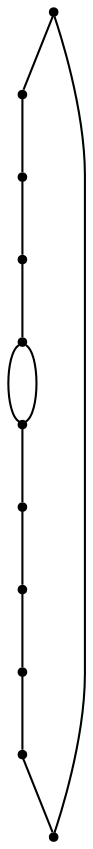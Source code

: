 graph {
  node [shape=point,comment="{\"directed\":false,\"doi\":\"10.1007/978-3-662-45803-7_39\",\"figure\":\"6\"}"]

  v0 [pos="1089.1019109491358,840.6305030728565"]
  v1 [pos="1089.1019109491358,768.7178442500169"]
  v2 [pos="1028.3706008535883,876.5868324842762"]
  v3 [pos="1028.3706008535883,642.8686557388628"]
  v4 [pos="947.395499518139,894.5629616188011"]
  v5 [pos="825.93297476328,858.6066322073814"]
  v6 [pos="886.6642689527882,624.8884554619679"]
  v7 [pos="842.7992935148559,645.7909726212943"]
  v8 [pos="765.197481379385,804.6741736614367"]
  v9 [pos="805.6892312414964,678.8249851502826"]
  v10 [pos="744.9579370519882,768.7178442500169"]

  v1 -- v0 [id="-4",pos="1089.1019109491358,768.7178442500169 1089.1019109491358,840.6305030728565 1089.1019109491358,840.6305030728565 1089.1019109491358,840.6305030728565"]
  v0 -- v2 [id="-5",pos="1089.1019109491358,840.6305030728565 1028.3706008535883,876.5868324842762 1028.3706008535883,876.5868324842762 1028.3706008535883,876.5868324842762"]
  v10 -- v9 [id="-6",pos="744.9579370519882,768.7178442500169 805.6892312414964,678.8249851502826 805.6892312414964,678.8249851502826 805.6892312414964,678.8249851502826"]
  v8 -- v10 [id="-11",pos="765.197481379385,804.6741736614367 744.9579370519882,768.7178442500169 744.9579370519882,768.7178442500169 744.9579370519882,768.7178442500169"]
  v3 -- v1 [id="-16",pos="1028.3706008535883,642.8686557388628 1089.1019109491358,768.7178442500169 1089.1019109491358,768.7178442500169 1089.1019109491358,768.7178442500169"]
  v2 -- v4 [id="-17",pos="1028.3706008535883,876.5868324842762 947.395499518139,894.5629616188011 947.395499518139,894.5629616188011 947.395499518139,894.5629616188011"]
  v9 -- v7 [id="-18",pos="805.6892312414964,678.8249851502826 842.7992935148559,645.7909726212943 842.7992935148559,645.7909726212943 842.7992935148559,645.7909726212943"]
  v4 -- v5 [id="-23",pos="947.395499518139,894.5629616188011 825.93297476328,858.6066322073814 825.93297476328,858.6066322073814 825.93297476328,858.6066322073814"]
  v5 -- v8 [id="-27",pos="825.93297476328,858.6066322073814 765.197481379385,804.6741736614367 765.197481379385,804.6741736614367 765.197481379385,804.6741736614367"]
  v6 -- v3 [id="-28",pos="886.6642689527882,624.8884554619679 1028.3706008535883,642.8686557388628 1028.3706008535883,642.8686557388628 1028.3706008535883,642.8686557388628"]
  v7 -- v6 [id="-31",pos="842.7992935148559,645.7909726212943 886.6642689527882,624.8884554619679 886.6642689527882,624.8884554619679 886.6642689527882,624.8884554619679"]
  v8 -- v10 [id="-78",pos="765.197481379385,804.6741736614367 751.5459799578,797.0828925966651 745.1121779155097,787.0526791942943 744.9579370519882,768.7178442500169"]
}